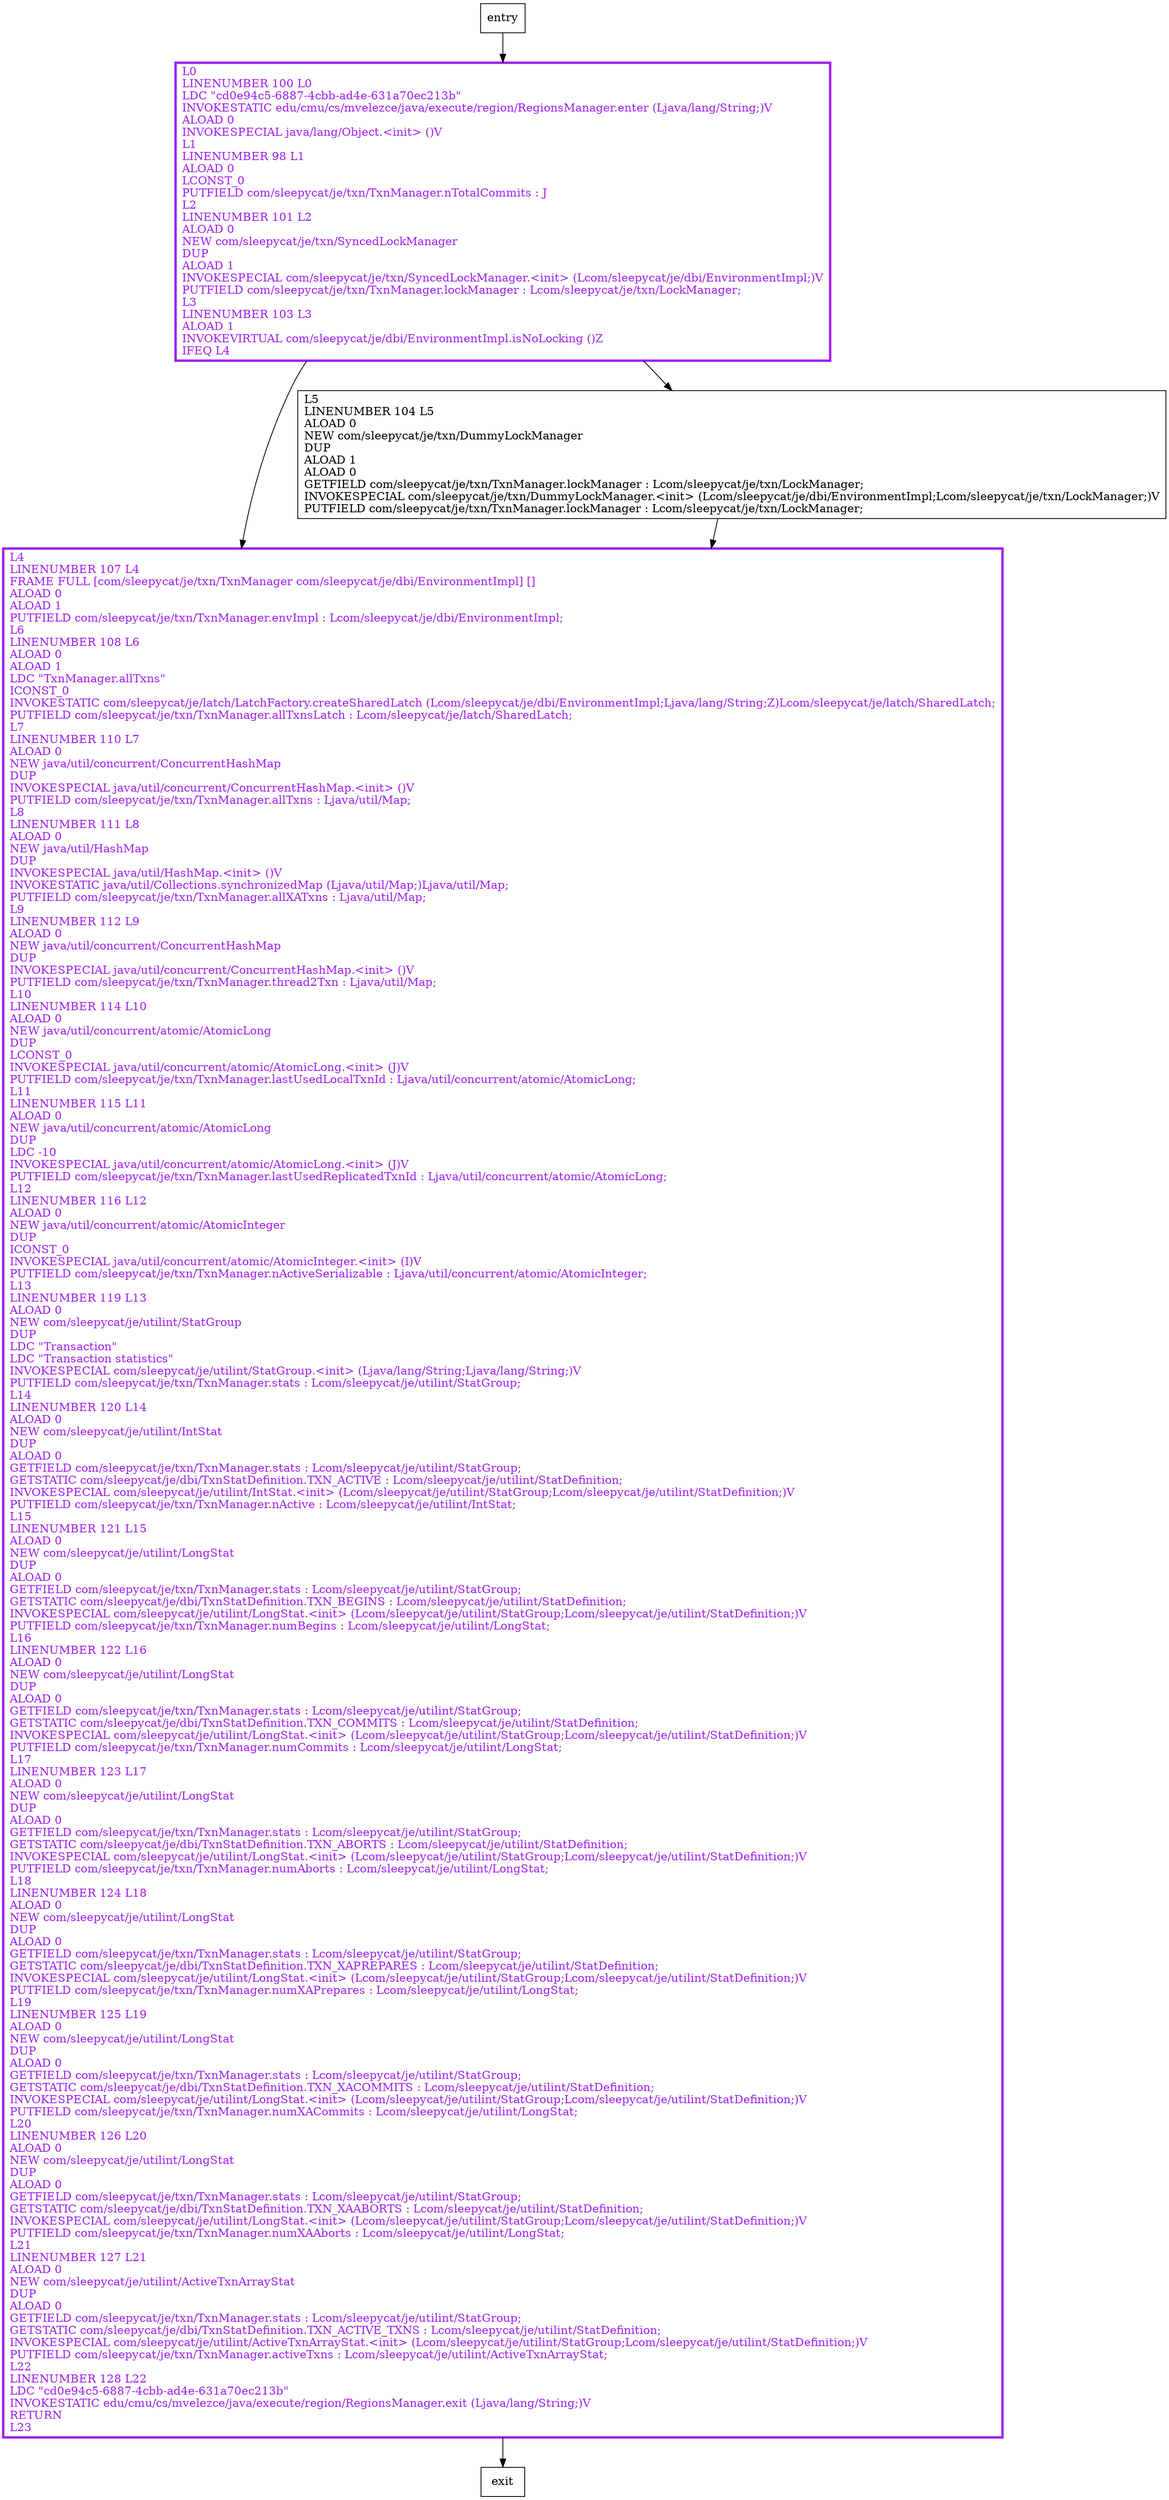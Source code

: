digraph <init> {
node [shape=record];
497023950 [label="L0\lLINENUMBER 100 L0\lLDC \"cd0e94c5-6887-4cbb-ad4e-631a70ec213b\"\lINVOKESTATIC edu/cmu/cs/mvelezce/java/execute/region/RegionsManager.enter (Ljava/lang/String;)V\lALOAD 0\lINVOKESPECIAL java/lang/Object.\<init\> ()V\lL1\lLINENUMBER 98 L1\lALOAD 0\lLCONST_0\lPUTFIELD com/sleepycat/je/txn/TxnManager.nTotalCommits : J\lL2\lLINENUMBER 101 L2\lALOAD 0\lNEW com/sleepycat/je/txn/SyncedLockManager\lDUP\lALOAD 1\lINVOKESPECIAL com/sleepycat/je/txn/SyncedLockManager.\<init\> (Lcom/sleepycat/je/dbi/EnvironmentImpl;)V\lPUTFIELD com/sleepycat/je/txn/TxnManager.lockManager : Lcom/sleepycat/je/txn/LockManager;\lL3\lLINENUMBER 103 L3\lALOAD 1\lINVOKEVIRTUAL com/sleepycat/je/dbi/EnvironmentImpl.isNoLocking ()Z\lIFEQ L4\l"];
255445583 [label="L4\lLINENUMBER 107 L4\lFRAME FULL [com/sleepycat/je/txn/TxnManager com/sleepycat/je/dbi/EnvironmentImpl] []\lALOAD 0\lALOAD 1\lPUTFIELD com/sleepycat/je/txn/TxnManager.envImpl : Lcom/sleepycat/je/dbi/EnvironmentImpl;\lL6\lLINENUMBER 108 L6\lALOAD 0\lALOAD 1\lLDC \"TxnManager.allTxns\"\lICONST_0\lINVOKESTATIC com/sleepycat/je/latch/LatchFactory.createSharedLatch (Lcom/sleepycat/je/dbi/EnvironmentImpl;Ljava/lang/String;Z)Lcom/sleepycat/je/latch/SharedLatch;\lPUTFIELD com/sleepycat/je/txn/TxnManager.allTxnsLatch : Lcom/sleepycat/je/latch/SharedLatch;\lL7\lLINENUMBER 110 L7\lALOAD 0\lNEW java/util/concurrent/ConcurrentHashMap\lDUP\lINVOKESPECIAL java/util/concurrent/ConcurrentHashMap.\<init\> ()V\lPUTFIELD com/sleepycat/je/txn/TxnManager.allTxns : Ljava/util/Map;\lL8\lLINENUMBER 111 L8\lALOAD 0\lNEW java/util/HashMap\lDUP\lINVOKESPECIAL java/util/HashMap.\<init\> ()V\lINVOKESTATIC java/util/Collections.synchronizedMap (Ljava/util/Map;)Ljava/util/Map;\lPUTFIELD com/sleepycat/je/txn/TxnManager.allXATxns : Ljava/util/Map;\lL9\lLINENUMBER 112 L9\lALOAD 0\lNEW java/util/concurrent/ConcurrentHashMap\lDUP\lINVOKESPECIAL java/util/concurrent/ConcurrentHashMap.\<init\> ()V\lPUTFIELD com/sleepycat/je/txn/TxnManager.thread2Txn : Ljava/util/Map;\lL10\lLINENUMBER 114 L10\lALOAD 0\lNEW java/util/concurrent/atomic/AtomicLong\lDUP\lLCONST_0\lINVOKESPECIAL java/util/concurrent/atomic/AtomicLong.\<init\> (J)V\lPUTFIELD com/sleepycat/je/txn/TxnManager.lastUsedLocalTxnId : Ljava/util/concurrent/atomic/AtomicLong;\lL11\lLINENUMBER 115 L11\lALOAD 0\lNEW java/util/concurrent/atomic/AtomicLong\lDUP\lLDC -10\lINVOKESPECIAL java/util/concurrent/atomic/AtomicLong.\<init\> (J)V\lPUTFIELD com/sleepycat/je/txn/TxnManager.lastUsedReplicatedTxnId : Ljava/util/concurrent/atomic/AtomicLong;\lL12\lLINENUMBER 116 L12\lALOAD 0\lNEW java/util/concurrent/atomic/AtomicInteger\lDUP\lICONST_0\lINVOKESPECIAL java/util/concurrent/atomic/AtomicInteger.\<init\> (I)V\lPUTFIELD com/sleepycat/je/txn/TxnManager.nActiveSerializable : Ljava/util/concurrent/atomic/AtomicInteger;\lL13\lLINENUMBER 119 L13\lALOAD 0\lNEW com/sleepycat/je/utilint/StatGroup\lDUP\lLDC \"Transaction\"\lLDC \"Transaction statistics\"\lINVOKESPECIAL com/sleepycat/je/utilint/StatGroup.\<init\> (Ljava/lang/String;Ljava/lang/String;)V\lPUTFIELD com/sleepycat/je/txn/TxnManager.stats : Lcom/sleepycat/je/utilint/StatGroup;\lL14\lLINENUMBER 120 L14\lALOAD 0\lNEW com/sleepycat/je/utilint/IntStat\lDUP\lALOAD 0\lGETFIELD com/sleepycat/je/txn/TxnManager.stats : Lcom/sleepycat/je/utilint/StatGroup;\lGETSTATIC com/sleepycat/je/dbi/TxnStatDefinition.TXN_ACTIVE : Lcom/sleepycat/je/utilint/StatDefinition;\lINVOKESPECIAL com/sleepycat/je/utilint/IntStat.\<init\> (Lcom/sleepycat/je/utilint/StatGroup;Lcom/sleepycat/je/utilint/StatDefinition;)V\lPUTFIELD com/sleepycat/je/txn/TxnManager.nActive : Lcom/sleepycat/je/utilint/IntStat;\lL15\lLINENUMBER 121 L15\lALOAD 0\lNEW com/sleepycat/je/utilint/LongStat\lDUP\lALOAD 0\lGETFIELD com/sleepycat/je/txn/TxnManager.stats : Lcom/sleepycat/je/utilint/StatGroup;\lGETSTATIC com/sleepycat/je/dbi/TxnStatDefinition.TXN_BEGINS : Lcom/sleepycat/je/utilint/StatDefinition;\lINVOKESPECIAL com/sleepycat/je/utilint/LongStat.\<init\> (Lcom/sleepycat/je/utilint/StatGroup;Lcom/sleepycat/je/utilint/StatDefinition;)V\lPUTFIELD com/sleepycat/je/txn/TxnManager.numBegins : Lcom/sleepycat/je/utilint/LongStat;\lL16\lLINENUMBER 122 L16\lALOAD 0\lNEW com/sleepycat/je/utilint/LongStat\lDUP\lALOAD 0\lGETFIELD com/sleepycat/je/txn/TxnManager.stats : Lcom/sleepycat/je/utilint/StatGroup;\lGETSTATIC com/sleepycat/je/dbi/TxnStatDefinition.TXN_COMMITS : Lcom/sleepycat/je/utilint/StatDefinition;\lINVOKESPECIAL com/sleepycat/je/utilint/LongStat.\<init\> (Lcom/sleepycat/je/utilint/StatGroup;Lcom/sleepycat/je/utilint/StatDefinition;)V\lPUTFIELD com/sleepycat/je/txn/TxnManager.numCommits : Lcom/sleepycat/je/utilint/LongStat;\lL17\lLINENUMBER 123 L17\lALOAD 0\lNEW com/sleepycat/je/utilint/LongStat\lDUP\lALOAD 0\lGETFIELD com/sleepycat/je/txn/TxnManager.stats : Lcom/sleepycat/je/utilint/StatGroup;\lGETSTATIC com/sleepycat/je/dbi/TxnStatDefinition.TXN_ABORTS : Lcom/sleepycat/je/utilint/StatDefinition;\lINVOKESPECIAL com/sleepycat/je/utilint/LongStat.\<init\> (Lcom/sleepycat/je/utilint/StatGroup;Lcom/sleepycat/je/utilint/StatDefinition;)V\lPUTFIELD com/sleepycat/je/txn/TxnManager.numAborts : Lcom/sleepycat/je/utilint/LongStat;\lL18\lLINENUMBER 124 L18\lALOAD 0\lNEW com/sleepycat/je/utilint/LongStat\lDUP\lALOAD 0\lGETFIELD com/sleepycat/je/txn/TxnManager.stats : Lcom/sleepycat/je/utilint/StatGroup;\lGETSTATIC com/sleepycat/je/dbi/TxnStatDefinition.TXN_XAPREPARES : Lcom/sleepycat/je/utilint/StatDefinition;\lINVOKESPECIAL com/sleepycat/je/utilint/LongStat.\<init\> (Lcom/sleepycat/je/utilint/StatGroup;Lcom/sleepycat/je/utilint/StatDefinition;)V\lPUTFIELD com/sleepycat/je/txn/TxnManager.numXAPrepares : Lcom/sleepycat/je/utilint/LongStat;\lL19\lLINENUMBER 125 L19\lALOAD 0\lNEW com/sleepycat/je/utilint/LongStat\lDUP\lALOAD 0\lGETFIELD com/sleepycat/je/txn/TxnManager.stats : Lcom/sleepycat/je/utilint/StatGroup;\lGETSTATIC com/sleepycat/je/dbi/TxnStatDefinition.TXN_XACOMMITS : Lcom/sleepycat/je/utilint/StatDefinition;\lINVOKESPECIAL com/sleepycat/je/utilint/LongStat.\<init\> (Lcom/sleepycat/je/utilint/StatGroup;Lcom/sleepycat/je/utilint/StatDefinition;)V\lPUTFIELD com/sleepycat/je/txn/TxnManager.numXACommits : Lcom/sleepycat/je/utilint/LongStat;\lL20\lLINENUMBER 126 L20\lALOAD 0\lNEW com/sleepycat/je/utilint/LongStat\lDUP\lALOAD 0\lGETFIELD com/sleepycat/je/txn/TxnManager.stats : Lcom/sleepycat/je/utilint/StatGroup;\lGETSTATIC com/sleepycat/je/dbi/TxnStatDefinition.TXN_XAABORTS : Lcom/sleepycat/je/utilint/StatDefinition;\lINVOKESPECIAL com/sleepycat/je/utilint/LongStat.\<init\> (Lcom/sleepycat/je/utilint/StatGroup;Lcom/sleepycat/je/utilint/StatDefinition;)V\lPUTFIELD com/sleepycat/je/txn/TxnManager.numXAAborts : Lcom/sleepycat/je/utilint/LongStat;\lL21\lLINENUMBER 127 L21\lALOAD 0\lNEW com/sleepycat/je/utilint/ActiveTxnArrayStat\lDUP\lALOAD 0\lGETFIELD com/sleepycat/je/txn/TxnManager.stats : Lcom/sleepycat/je/utilint/StatGroup;\lGETSTATIC com/sleepycat/je/dbi/TxnStatDefinition.TXN_ACTIVE_TXNS : Lcom/sleepycat/je/utilint/StatDefinition;\lINVOKESPECIAL com/sleepycat/je/utilint/ActiveTxnArrayStat.\<init\> (Lcom/sleepycat/je/utilint/StatGroup;Lcom/sleepycat/je/utilint/StatDefinition;)V\lPUTFIELD com/sleepycat/je/txn/TxnManager.activeTxns : Lcom/sleepycat/je/utilint/ActiveTxnArrayStat;\lL22\lLINENUMBER 128 L22\lLDC \"cd0e94c5-6887-4cbb-ad4e-631a70ec213b\"\lINVOKESTATIC edu/cmu/cs/mvelezce/java/execute/region/RegionsManager.exit (Ljava/lang/String;)V\lRETURN\lL23\l"];
1556096646 [label="L5\lLINENUMBER 104 L5\lALOAD 0\lNEW com/sleepycat/je/txn/DummyLockManager\lDUP\lALOAD 1\lALOAD 0\lGETFIELD com/sleepycat/je/txn/TxnManager.lockManager : Lcom/sleepycat/je/txn/LockManager;\lINVOKESPECIAL com/sleepycat/je/txn/DummyLockManager.\<init\> (Lcom/sleepycat/je/dbi/EnvironmentImpl;Lcom/sleepycat/je/txn/LockManager;)V\lPUTFIELD com/sleepycat/je/txn/TxnManager.lockManager : Lcom/sleepycat/je/txn/LockManager;\l"];
entry;
exit;
entry -> 497023950
497023950 -> 255445583
497023950 -> 1556096646
255445583 -> exit
1556096646 -> 255445583
497023950[fontcolor="purple", penwidth=3, color="purple"];
255445583[fontcolor="purple", penwidth=3, color="purple"];
}
